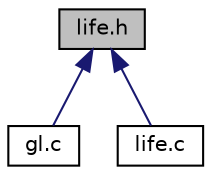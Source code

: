 digraph "life.h"
{
  edge [fontname="Helvetica",fontsize="10",labelfontname="Helvetica",labelfontsize="10"];
  node [fontname="Helvetica",fontsize="10",shape=record];
  Node1 [label="life.h",height=0.2,width=0.4,color="black", fillcolor="grey75", style="filled", fontcolor="black"];
  Node1 -> Node2 [dir="back",color="midnightblue",fontsize="10",style="solid",fontname="Helvetica"];
  Node2 [label="gl.c",height=0.2,width=0.4,color="black", fillcolor="white", style="filled",URL="$gl_8c.html",tooltip="Runs Conway&#39;s Game of Life! "];
  Node1 -> Node3 [dir="back",color="midnightblue",fontsize="10",style="solid",fontname="Helvetica"];
  Node3 [label="life.c",height=0.2,width=0.4,color="black", fillcolor="white", style="filled",URL="$life_8c.html",tooltip="Functions used in an implemenation of Conway&#39;s Game of Life. "];
}
